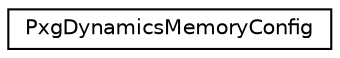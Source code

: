 digraph "Graphical Class Hierarchy"
{
  edge [fontname="Helvetica",fontsize="10",labelfontname="Helvetica",labelfontsize="10"];
  node [fontname="Helvetica",fontsize="10",shape=record];
  rankdir="LR";
  Node0 [label="PxgDynamicsMemoryConfig",height=0.2,width=0.4,color="black", fillcolor="white", style="filled",URL="$structPxgDynamicsMemoryConfig.html",tooltip="Sizes of pre-allocated buffers use for GPU dynamics. "];
}
